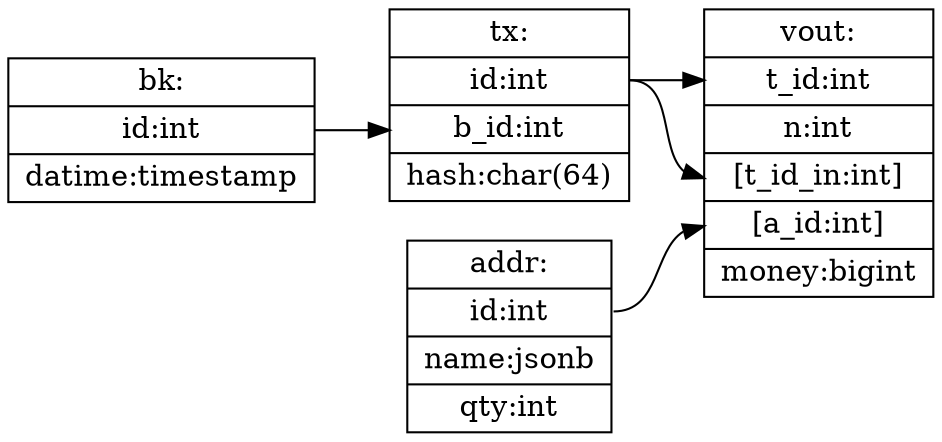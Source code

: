 // powered by https://dreampuf.github.io/GraphvizOnline/
digraph DB {
    rankdir=LR;
    node [shape="record"] {
    bk [label="bk: | <id> id:int | <datime> datime:timestamp"];
    tx [label="tx: | <id> id:int | <b_id> b_id:int | <hash> hash:char(64)"];
    vout [label="vout: | <t_id> t_id:int | <n> n:int | <t_id_in> [t_id_in:int] | <a_id> [a_id:int] | <money> money:bigint"];
    addr [label="addr: | <id> id:int | <name> name:jsonb | <qty> qty:int"];
    }
    bk:id -> tx:b_id;
    tx:id -> vout:t_id;
    tx:id -> vout:t_id_in;
    addr:id -> vout:a_id;
}
